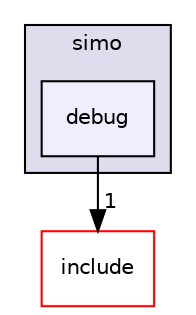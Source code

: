 digraph "core/src/simo/debug" {
  compound=true
  node [ fontsize="10", fontname="Helvetica"];
  edge [ labelfontsize="10", labelfontname="Helvetica"];
  subgraph clusterdir_c4acac0979fb7e09bcb67a660e699ac3 {
    graph [ bgcolor="#ddddee", pencolor="black", label="simo" fontname="Helvetica", fontsize="10", URL="dir_c4acac0979fb7e09bcb67a660e699ac3.html"]
  dir_1214f108a158601785dad9b171a6a316 [shape=box, label="debug", style="filled", fillcolor="#eeeeff", pencolor="black", URL="dir_1214f108a158601785dad9b171a6a316.html"];
  }
  dir_24d671cfcbc5d5238a6bd565a49d198f [shape=box label="include" fillcolor="white" style="filled" color="red" URL="dir_24d671cfcbc5d5238a6bd565a49d198f.html"];
  dir_1214f108a158601785dad9b171a6a316->dir_24d671cfcbc5d5238a6bd565a49d198f [headlabel="1", labeldistance=1.5 headhref="dir_000015_000001.html"];
}
